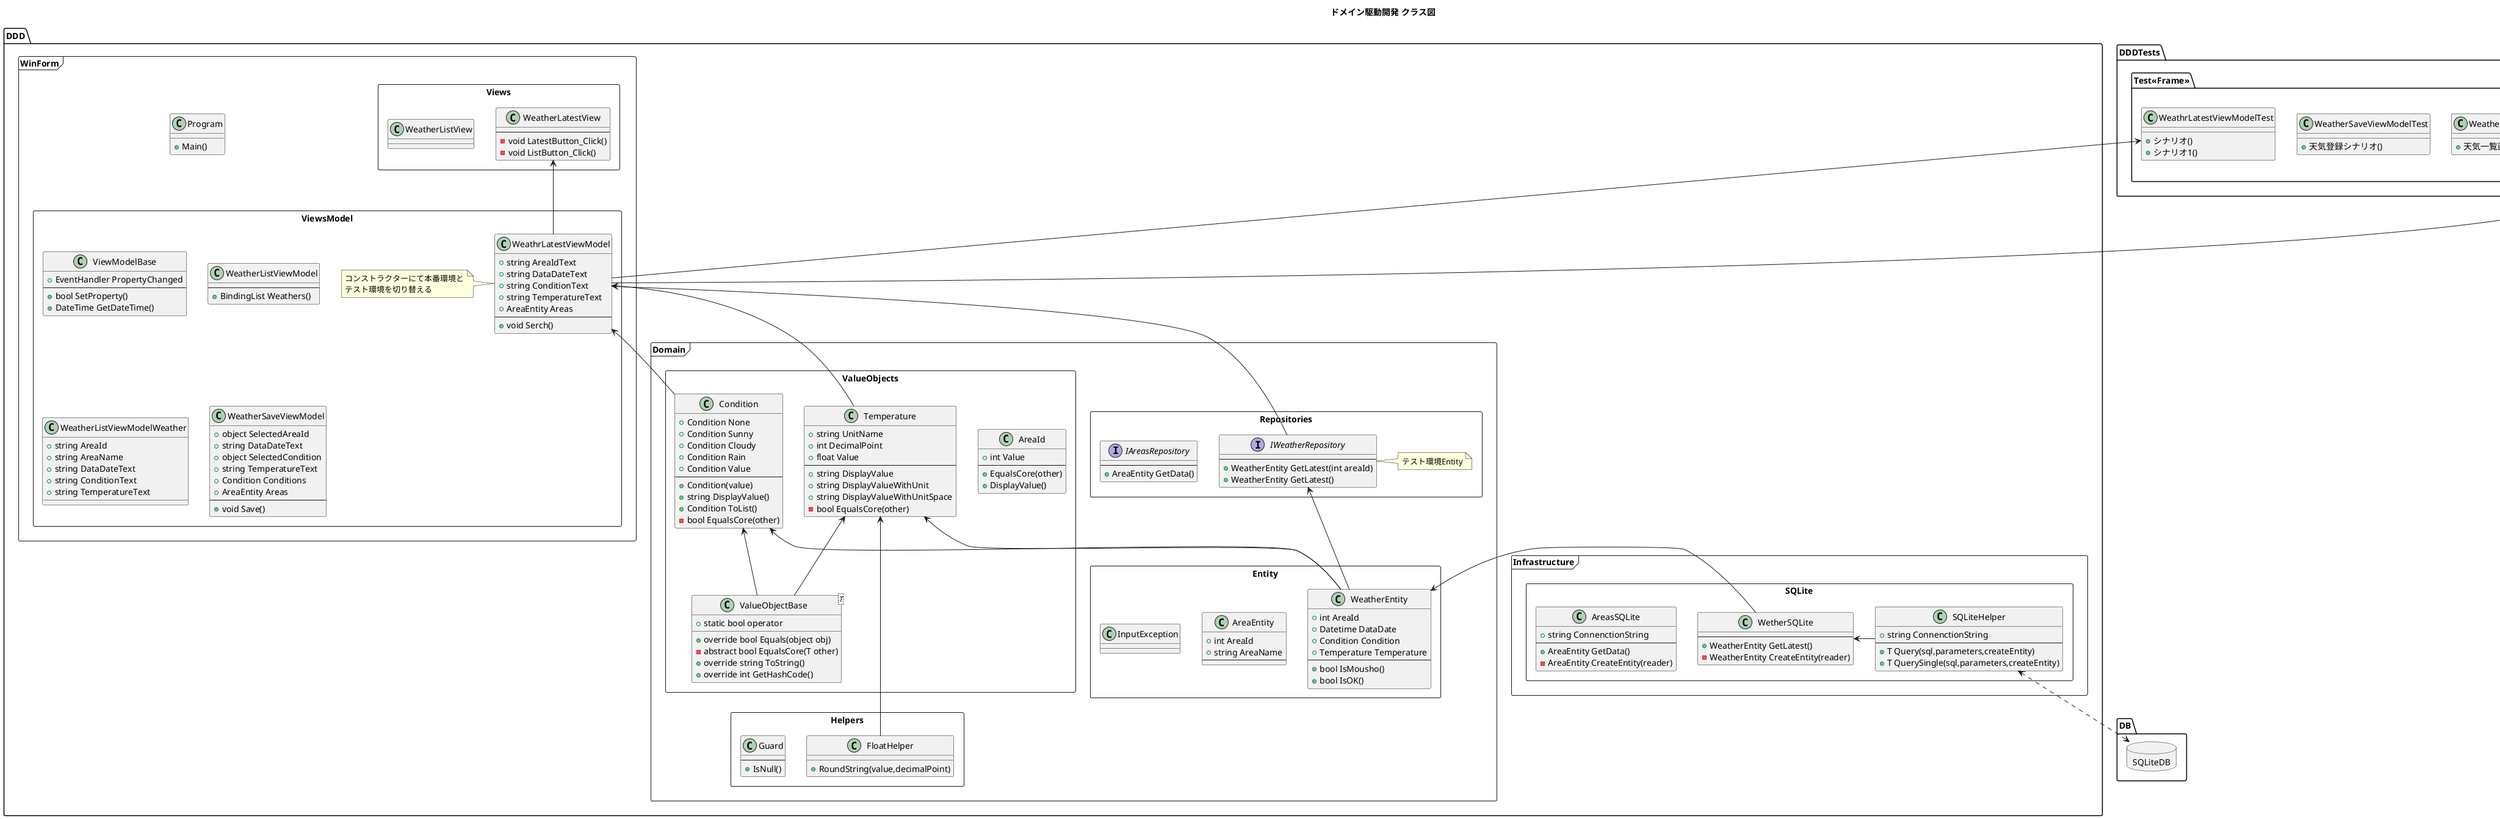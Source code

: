 @startuml

'##############################################
' 2019/09/12 吉冨 新規作成
'##############################################

title ドメイン駆動開発 クラス図

' --------------------------------------------
' Domain
' --------------------------------------------
package DDD.Domain <<Frame>>{

   ' Entitiy
   package Entity <<Rectangle>> {

      class AreaEntity {
         + int AreaId
         + string AreaName
         --
      }

      class WeatherEntity {
         + int AreaId
         + Datetime DataDate
         + Condition Condition
         + Temperature Temperature
         --
         + bool IsMousho()
         + bool IsOK()
      }
   }

   ' Exceptions
   package Entity <<Rectangle>> {
      class InputException {
      }
   }

   ' Helpers
   package Helpers <<Rectangle>> {
      class FloatHelper{
         + RoundString(value,decimalPoint)
      }
      class Guard{
      --
         + IsNull()
      }
   }

   ' Repositories
   package Repositories <<Rectangle>> {
      interface IAreasRepository{
      --
         + AreaEntity GetData()
      }

      interface IWeatherRepository{
      --
         + WeatherEntity GetLatest(int areaId)
         + WeatherEntity GetLatest()
      }
      note right
         テスト環境Entity
      end note
   }

   ' ValueObjects
   package ValueObjects <<Rectangle>> {
      class AreaId{
         + int Value
         --
         + EqualsCore(other)
         + DisplayValue()
      }

      class Condition{
         + Condition None
         + Condition Sunny
         + Condition Cloudy
         + Condition Rain
         + Condition Value
         --
         + Condition(value)
         + string DisplayValue()
         + Condition ToList()
         - bool EqualsCore(other)
      }

      class Temperature{
         + string UnitName
         + int DecimalPoint
         + float Value
         --
         + string DisplayValue
         + string DisplayValueWithUnit
         + string DisplayValueWithUnitSpace
         - bool EqualsCore(other)
      }

      class ValueObjectBase<T> {
         + override bool Equals(object obj)
         + static bool operator
         - abstract bool EqualsCore(T other)
         + override string ToString()
         + override int GetHashCode()
      }
   }
}

' --------------------------------------------
' Infrastructure
' --------------------------------------------
package DDD.Infrastructure <<Frame>>{
  ' SQLite
   package SQLite <<Rectangle>> {
      class AreasSQLite {
         + string ConnenctionString
         --
         + AreaEntity GetData()
         - AreaEntity CreateEntity(reader)
      }
      class WetherSQLite {
         --
         + WeatherEntity GetLatest()
         - WeatherEntity CreateEntity(reader)
      }
       class SQLiteHelper {
         + string ConnenctionString
         --
         + T Query(sql,parameters,createEntity)
         + T QuerySingle(sql,parameters,createEntity)
      }
   }
}

' --------------------------------------------
' WinForm
' --------------------------------------------
package DDD.WinForm <<Frame>> {
   package Views <<Rectangle>> {
      class WeatherLatestView{
         --
         - void LatestButton_Click()
         - void ListButton_Click()
      }

      class WeatherListView{

      }
   }

   package ViewsModel <<Rectangle>> {

      class ViewModelBase{
         + EventHandler PropertyChanged
         --
         + bool SetProperty()
         + DateTime GetDateTime()
      }

      class WeatherListViewModel{
         --
         + BindingList Weathers()
      }

      class WeatherListViewModelWeather{
         + string AreaId
         + string AreaName
         + string DataDateText
         + string ConditionText
         + string TemperatureText
      }

      class WeatherSaveViewModel{
         + object SelectedAreaId
         + string DataDateText
         + object SelectedCondition
         + string TemperatureText
         + Condition Conditions
         + AreaEntity Areas
         --
         + void Save()
      }

      class WeathrLatestViewModel{
         + string AreaIdText
         + string DataDateText
         + string ConditionText
         + string TemperatureText
         + AreaEntity Areas
         --
         + void Serch()
      }

      note left
         コンストラクターにて本番環境と
         テスト環境を切り替える
      end note


   }

   class Program{
      + Main()
   }
}

' --------------------------------------------
' Tests
' --------------------------------------------
package DDDTests.Test<<Frame>>{
      class TemperatureTest {
         + 小数点以下2桁で丸めて表示する()
         + 温度Equals()
         + 温度EqualsEquals()
         + 値型Equals()
      }

      class WeatherListViewModelTest {
         + 天気一覧画面シナリオ()
      }
      class WeatherSaveViewModelTest {
         + 天気登録シナリオ()
      }
      class WeathrLatestViewModelTest {
         + シナリオ()
      }
      class WeathrLatestViewModelTest {
         + シナリオ1()
      }
}

' --------------------------------------------
' データベース
' --------------------------------------------
package DB{
   database SQLiteDB{
   }
}

'----------------------------------------------
'リレーション
'----------------------------------------------
'View
WeatherLatestView <-- WeathrLatestViewModel

' Test
TemperatureTest <-- WeathrLatestViewModel
WeathrLatestViewModelTest <-- WeathrLatestViewModel

'ViewModel
WeathrLatestViewModel <-- Temperature
WeathrLatestViewModel <-- IWeatherRepository
WeathrLatestViewModel <-- Condition

'ValueObject
IWeatherRepository <-- WeatherEntity
Temperature <-- WeatherEntity
Temperature <-- ValueObjectBase
Temperature <--- FloatHelper

Condition <-- WeatherEntity
Condition <-- ValueObjectBase
WeatherEntity <- WetherSQLite

'SQLite
WetherSQLite <- SQLiteHelper
SQLiteHelper <..> SQLiteDB




@enduml